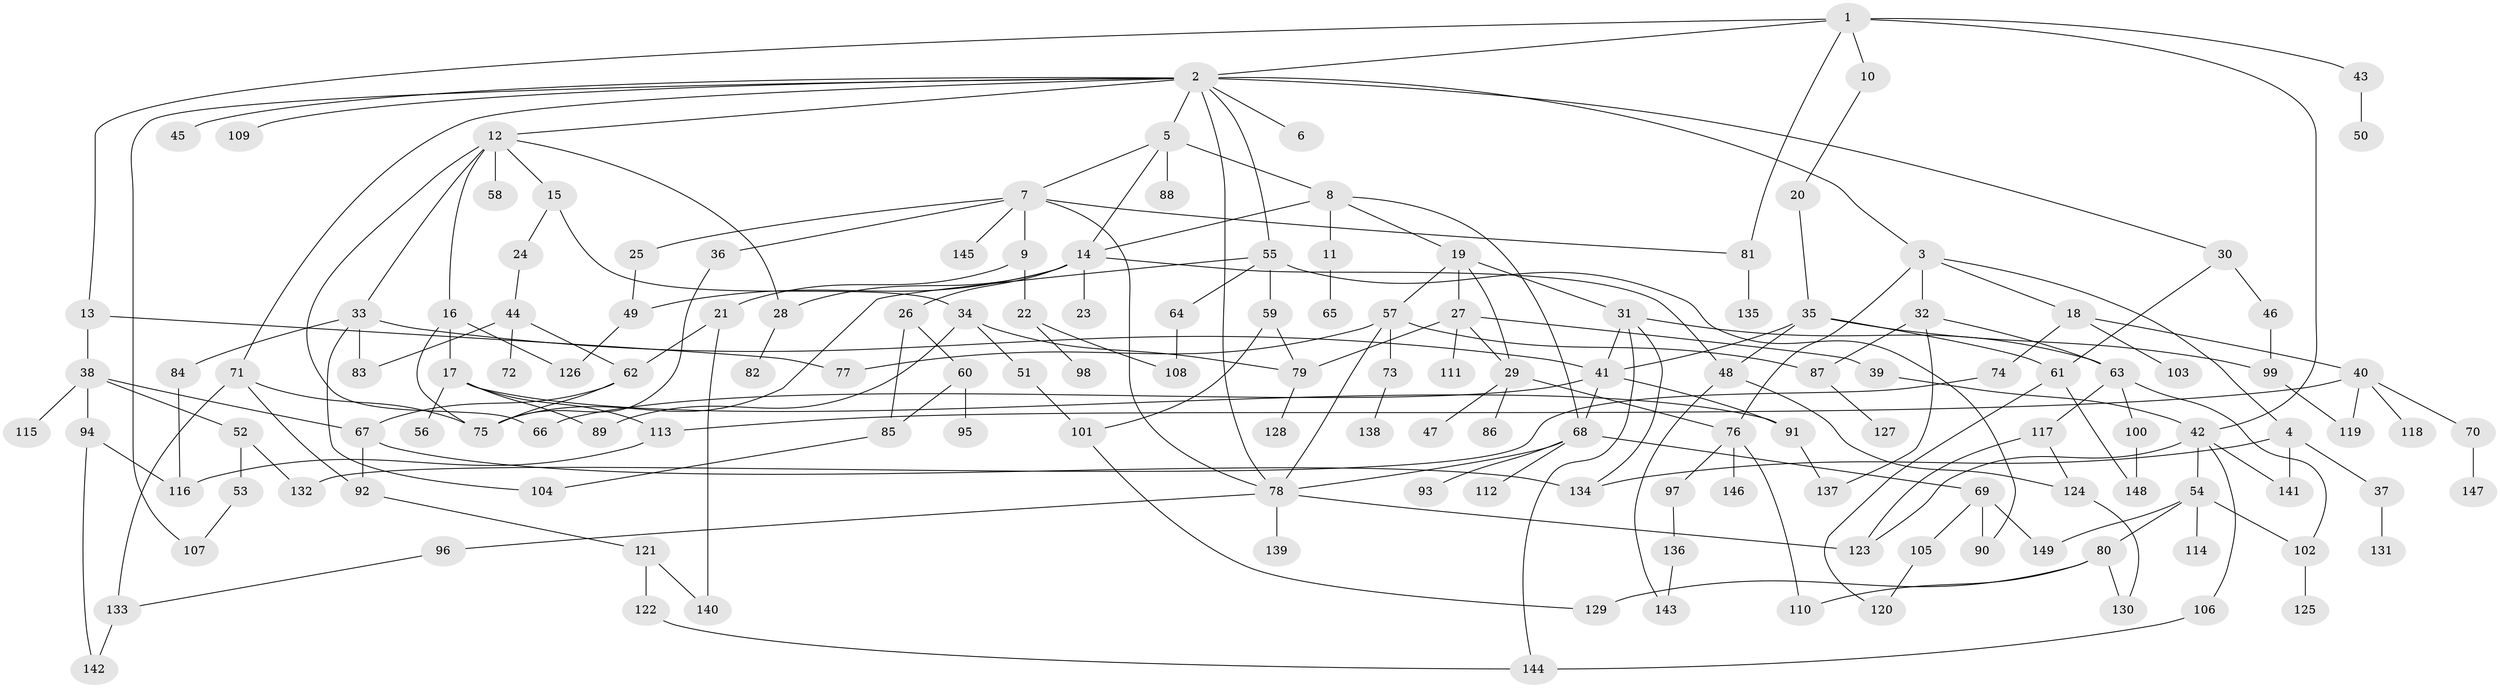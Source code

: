 // coarse degree distribution, {6: 0.05714285714285714, 11: 0.009523809523809525, 5: 0.13333333333333333, 4: 0.18095238095238095, 3: 0.1523809523809524, 2: 0.3142857142857143, 7: 0.009523809523809525, 1: 0.13333333333333333, 8: 0.009523809523809525}
// Generated by graph-tools (version 1.1) at 2025/49/03/04/25 22:49:17]
// undirected, 149 vertices, 212 edges
graph export_dot {
  node [color=gray90,style=filled];
  1;
  2;
  3;
  4;
  5;
  6;
  7;
  8;
  9;
  10;
  11;
  12;
  13;
  14;
  15;
  16;
  17;
  18;
  19;
  20;
  21;
  22;
  23;
  24;
  25;
  26;
  27;
  28;
  29;
  30;
  31;
  32;
  33;
  34;
  35;
  36;
  37;
  38;
  39;
  40;
  41;
  42;
  43;
  44;
  45;
  46;
  47;
  48;
  49;
  50;
  51;
  52;
  53;
  54;
  55;
  56;
  57;
  58;
  59;
  60;
  61;
  62;
  63;
  64;
  65;
  66;
  67;
  68;
  69;
  70;
  71;
  72;
  73;
  74;
  75;
  76;
  77;
  78;
  79;
  80;
  81;
  82;
  83;
  84;
  85;
  86;
  87;
  88;
  89;
  90;
  91;
  92;
  93;
  94;
  95;
  96;
  97;
  98;
  99;
  100;
  101;
  102;
  103;
  104;
  105;
  106;
  107;
  108;
  109;
  110;
  111;
  112;
  113;
  114;
  115;
  116;
  117;
  118;
  119;
  120;
  121;
  122;
  123;
  124;
  125;
  126;
  127;
  128;
  129;
  130;
  131;
  132;
  133;
  134;
  135;
  136;
  137;
  138;
  139;
  140;
  141;
  142;
  143;
  144;
  145;
  146;
  147;
  148;
  149;
  1 -- 2;
  1 -- 10;
  1 -- 13;
  1 -- 43;
  1 -- 81;
  1 -- 42;
  2 -- 3;
  2 -- 5;
  2 -- 6;
  2 -- 12;
  2 -- 30;
  2 -- 45;
  2 -- 55;
  2 -- 71;
  2 -- 107;
  2 -- 109;
  2 -- 78;
  3 -- 4;
  3 -- 18;
  3 -- 32;
  3 -- 76;
  4 -- 37;
  4 -- 134;
  4 -- 141;
  5 -- 7;
  5 -- 8;
  5 -- 14;
  5 -- 88;
  7 -- 9;
  7 -- 25;
  7 -- 36;
  7 -- 145;
  7 -- 78;
  7 -- 81;
  8 -- 11;
  8 -- 19;
  8 -- 68;
  8 -- 14;
  9 -- 21;
  9 -- 22;
  10 -- 20;
  11 -- 65;
  12 -- 15;
  12 -- 16;
  12 -- 28;
  12 -- 33;
  12 -- 58;
  12 -- 66;
  13 -- 38;
  13 -- 77;
  14 -- 23;
  14 -- 26;
  14 -- 48;
  14 -- 49;
  14 -- 28;
  15 -- 24;
  15 -- 34;
  16 -- 17;
  16 -- 126;
  16 -- 75;
  17 -- 56;
  17 -- 89;
  17 -- 91;
  17 -- 113;
  18 -- 40;
  18 -- 74;
  18 -- 103;
  19 -- 27;
  19 -- 31;
  19 -- 57;
  19 -- 29;
  20 -- 35;
  21 -- 62;
  21 -- 140;
  22 -- 98;
  22 -- 108;
  24 -- 44;
  25 -- 49;
  26 -- 60;
  26 -- 85;
  27 -- 29;
  27 -- 39;
  27 -- 111;
  27 -- 79;
  28 -- 82;
  29 -- 47;
  29 -- 86;
  29 -- 76;
  30 -- 46;
  30 -- 61;
  31 -- 144;
  31 -- 41;
  31 -- 63;
  31 -- 134;
  32 -- 63;
  32 -- 137;
  32 -- 87;
  33 -- 84;
  33 -- 104;
  33 -- 83;
  33 -- 41;
  34 -- 51;
  34 -- 89;
  34 -- 79;
  35 -- 41;
  35 -- 61;
  35 -- 99;
  35 -- 48;
  36 -- 75;
  37 -- 131;
  38 -- 52;
  38 -- 94;
  38 -- 115;
  38 -- 67;
  39 -- 42;
  40 -- 70;
  40 -- 113;
  40 -- 118;
  40 -- 119;
  41 -- 68;
  41 -- 91;
  41 -- 66;
  42 -- 54;
  42 -- 106;
  42 -- 141;
  42 -- 123;
  43 -- 50;
  44 -- 72;
  44 -- 83;
  44 -- 62;
  46 -- 99;
  48 -- 124;
  48 -- 143;
  49 -- 126;
  51 -- 101;
  52 -- 53;
  52 -- 132;
  53 -- 107;
  54 -- 80;
  54 -- 102;
  54 -- 114;
  54 -- 149;
  55 -- 59;
  55 -- 64;
  55 -- 75;
  55 -- 90;
  57 -- 73;
  57 -- 87;
  57 -- 77;
  57 -- 78;
  59 -- 79;
  59 -- 101;
  60 -- 85;
  60 -- 95;
  61 -- 120;
  61 -- 148;
  62 -- 67;
  62 -- 75;
  63 -- 100;
  63 -- 117;
  63 -- 102;
  64 -- 108;
  67 -- 134;
  67 -- 92;
  68 -- 69;
  68 -- 78;
  68 -- 93;
  68 -- 112;
  69 -- 90;
  69 -- 105;
  69 -- 149;
  70 -- 147;
  71 -- 92;
  71 -- 133;
  71 -- 75;
  73 -- 138;
  74 -- 132;
  76 -- 97;
  76 -- 110;
  76 -- 146;
  78 -- 96;
  78 -- 139;
  78 -- 123;
  79 -- 128;
  80 -- 129;
  80 -- 130;
  80 -- 110;
  81 -- 135;
  84 -- 116;
  85 -- 104;
  87 -- 127;
  91 -- 137;
  92 -- 121;
  94 -- 142;
  94 -- 116;
  96 -- 133;
  97 -- 136;
  99 -- 119;
  100 -- 148;
  101 -- 129;
  102 -- 125;
  105 -- 120;
  106 -- 144;
  113 -- 116;
  117 -- 123;
  117 -- 124;
  121 -- 122;
  121 -- 140;
  122 -- 144;
  124 -- 130;
  133 -- 142;
  136 -- 143;
}
